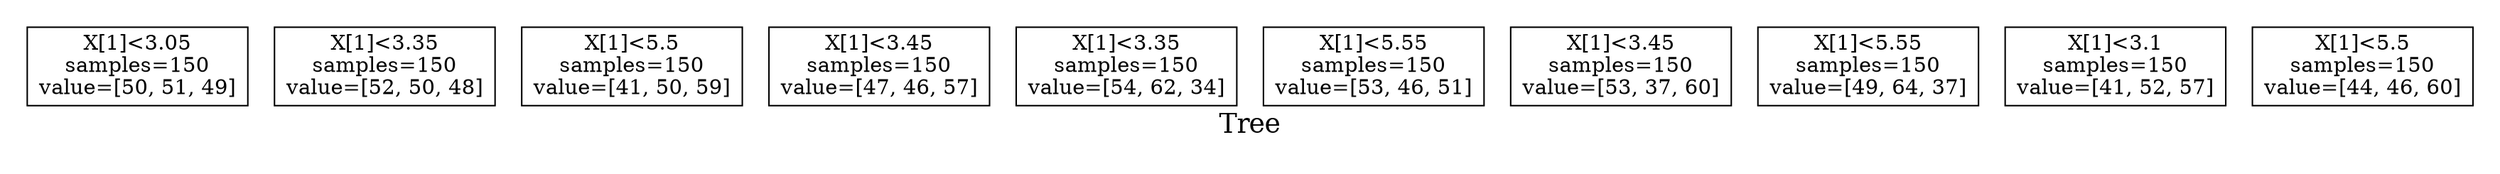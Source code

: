 digraph Tree_model{
graph[
label = "Tree",
bgcolor = "#ffffff",
fontcolor = "#000000",
fontsize = "18",
style = "filled",
margin = 0.2
];
node[
shape = box,
fillcolor = "#ffffff"
];
node1 [
label = "X[1]<3.05
samples=150
value=[50, 51, 49]"
];
node2 [
label = "X[1]<3.35
samples=150
value=[52, 50, 48]"
];
node3 [
label = "X[1]<5.5
samples=150
value=[41, 50, 59]"
];
node4 [
label = "X[1]<3.45
samples=150
value=[47, 46, 57]"
];
node5 [
label = "X[1]<3.35
samples=150
value=[54, 62, 34]"
];
node6 [
label = "X[1]<5.55
samples=150
value=[53, 46, 51]"
];
node7 [
label = "X[1]<3.45
samples=150
value=[53, 37, 60]"
];
node8 [
label = "X[1]<5.55
samples=150
value=[49, 64, 37]"
];
node9 [
label = "X[1]<3.1
samples=150
value=[41, 52, 57]"
];
node10 [
label = "X[1]<5.5
samples=150
value=[44, 46, 60]"
];
}